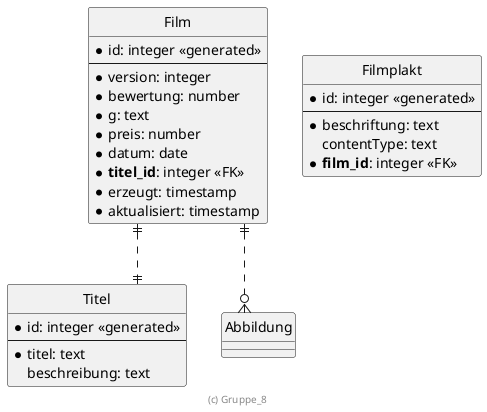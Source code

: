 ' Preview durch <Alt>d

@startuml ER Diagramm

' hide the spot
hide circle

' evtl. Prbleme mit Kraehenfuessen vermeiden
skinparam linetype ortho

entity "Film" {
  * id: integer <<generated>>
  --
  * version: integer
  * bewertung: number
  * g: text
  * preis: number
  * datum: date
  * **titel_id**: integer <<FK>>
  * erzeugt: timestamp
  * aktualisiert: timestamp
}

entity "Titel" {
  * id: integer <<generated>>
  --
  * titel: text
    beschreibung: text
}

entity "Filmplakt" {
  * id: integer <<generated>>
  --
  * beschriftung: text
    contentType: text
  * **film_id**: integer <<FK>>
}

Film ||..|| Titel
Film ||..o{ Abbildung

footer (c) Gruppe_8

@enduml
